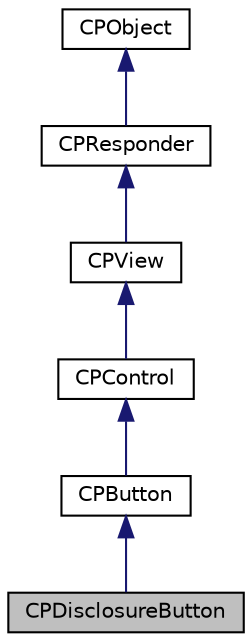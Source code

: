 digraph "CPDisclosureButton"
{
  edge [fontname="Helvetica",fontsize="10",labelfontname="Helvetica",labelfontsize="10"];
  node [fontname="Helvetica",fontsize="10",shape=record];
  Node1 [label="CPDisclosureButton",height=0.2,width=0.4,color="black", fillcolor="grey75", style="filled" fontcolor="black"];
  Node2 -> Node1 [dir="back",color="midnightblue",fontsize="10",style="solid",fontname="Helvetica"];
  Node2 [label="CPButton",height=0.2,width=0.4,color="black", fillcolor="white", style="filled",URL="$interface_c_p_button.html"];
  Node3 -> Node2 [dir="back",color="midnightblue",fontsize="10",style="solid",fontname="Helvetica"];
  Node3 [label="CPControl",height=0.2,width=0.4,color="black", fillcolor="white", style="filled",URL="$interface_c_p_control.html"];
  Node4 -> Node3 [dir="back",color="midnightblue",fontsize="10",style="solid",fontname="Helvetica"];
  Node4 [label="CPView",height=0.2,width=0.4,color="black", fillcolor="white", style="filled",URL="$interface_c_p_view.html"];
  Node5 -> Node4 [dir="back",color="midnightblue",fontsize="10",style="solid",fontname="Helvetica"];
  Node5 [label="CPResponder",height=0.2,width=0.4,color="black", fillcolor="white", style="filled",URL="$interface_c_p_responder.html"];
  Node6 -> Node5 [dir="back",color="midnightblue",fontsize="10",style="solid",fontname="Helvetica"];
  Node6 [label="CPObject",height=0.2,width=0.4,color="black", fillcolor="white", style="filled",URL="$class_c_p_object.html"];
}
